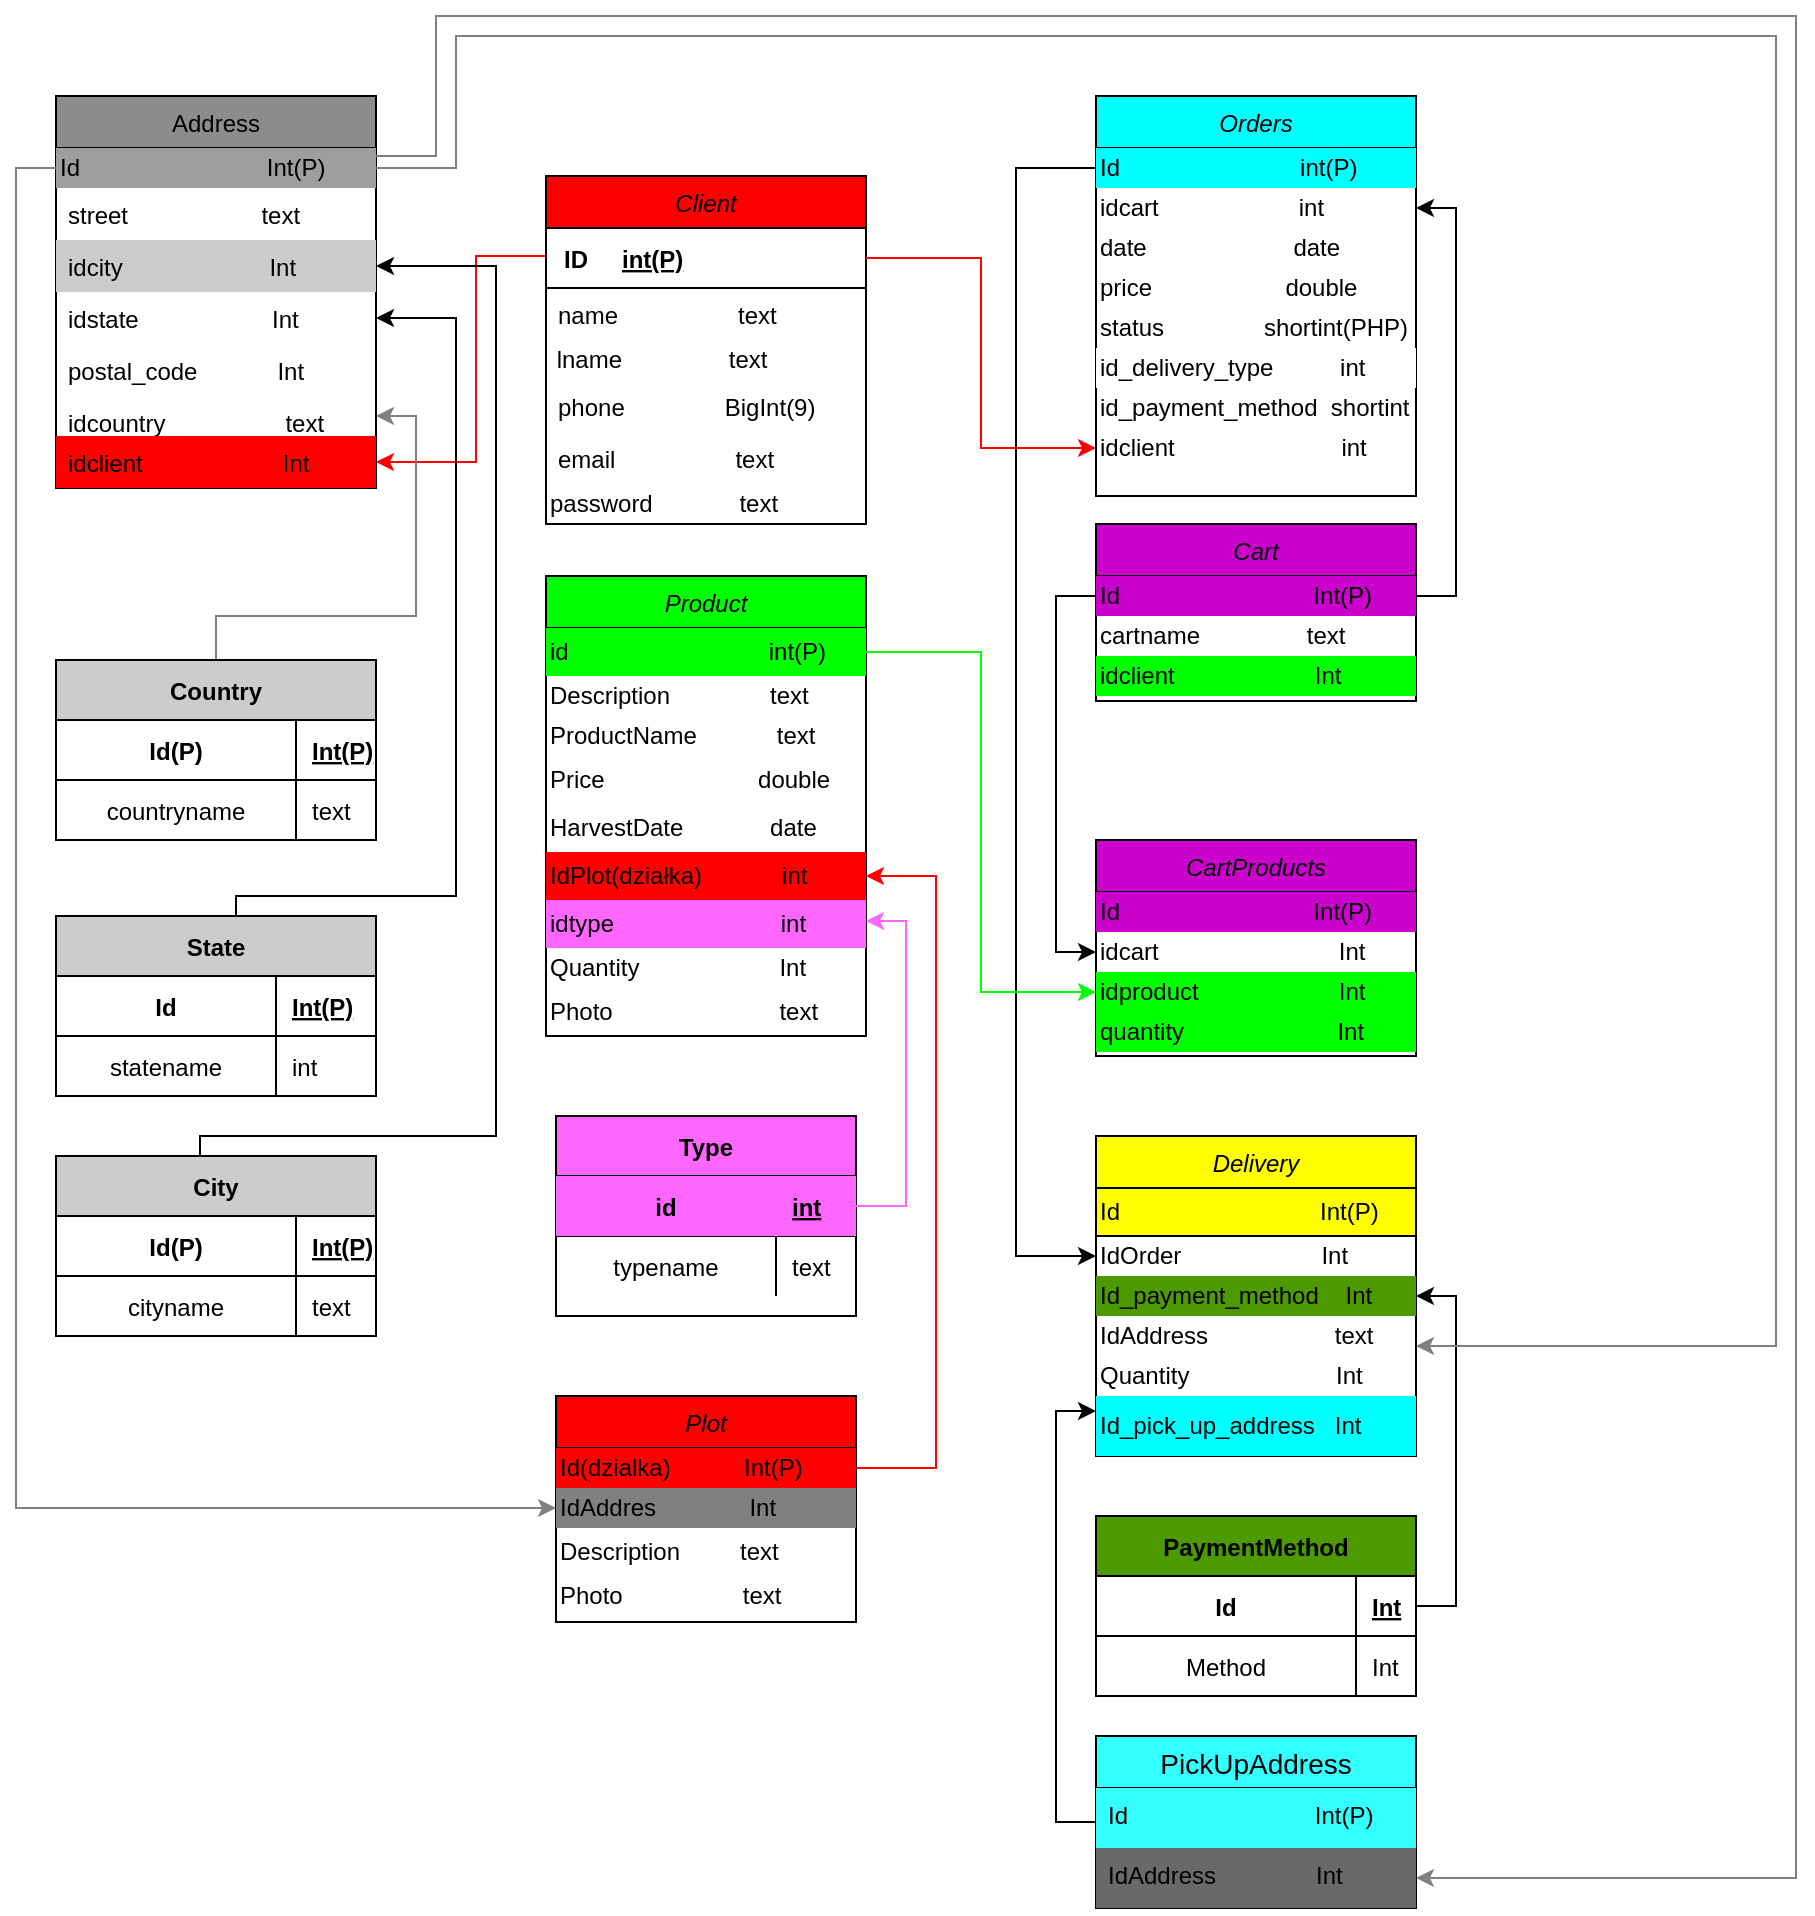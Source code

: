 <mxfile version="13.10.1" type="github">
  <diagram id="R2lEEEUBdFMjLlhIrx00" name="Page-1">
    <mxGraphModel dx="695" dy="-513" grid="1" gridSize="10" guides="1" tooltips="1" connect="1" arrows="1" fold="1" page="1" pageScale="1" pageWidth="850" pageHeight="1100" math="0" shadow="0" extFonts="Permanent Marker^https://fonts.googleapis.com/css?family=Permanent+Marker">
      <root>
        <mxCell id="0" />
        <mxCell id="1" parent="0" />
        <mxCell id="I1Ia4qXN9JXuArRHxtSp-47" style="edgeStyle=orthogonalEdgeStyle;rounded=0;orthogonalLoop=1;jettySize=auto;html=1;strokeColor=#FF0000;" parent="1" source="I1Ia4qXN9JXuArRHxtSp-1" target="I1Ia4qXN9JXuArRHxtSp-23" edge="1">
          <mxGeometry relative="1" as="geometry">
            <Array as="points">
              <mxPoint x="1080" y="1270" />
              <mxPoint x="1080" y="1373" />
            </Array>
          </mxGeometry>
        </mxCell>
        <mxCell id="I1Ia4qXN9JXuArRHxtSp-1" value="Client" style="swimlane;fontStyle=2;align=center;verticalAlign=top;childLayout=stackLayout;horizontal=1;startSize=26;horizontalStack=0;resizeParent=1;resizeLast=0;collapsible=1;marginBottom=0;rounded=0;shadow=0;strokeWidth=1;fillColor=#FF0000;" parent="1" vertex="1">
          <mxGeometry x="1115" y="1230" width="160" height="174" as="geometry">
            <mxRectangle x="230" y="140" width="160" height="26" as="alternateBounds" />
          </mxGeometry>
        </mxCell>
        <mxCell id="I1Ia4qXN9JXuArRHxtSp-2" value="" style="shape=table;startSize=0;container=1;collapsible=1;childLayout=tableLayout;fixedRows=1;rowLines=0;fontStyle=0;align=center;resizeLast=1;strokeColor=none;fillColor=none;" parent="I1Ia4qXN9JXuArRHxtSp-1" vertex="1">
          <mxGeometry y="26" width="160" height="30" as="geometry" />
        </mxCell>
        <mxCell id="I1Ia4qXN9JXuArRHxtSp-3" value="" style="shape=partialRectangle;collapsible=0;dropTarget=0;pointerEvents=0;fillColor=none;top=0;left=0;bottom=1;right=0;points=[[0,0.5],[1,0.5]];portConstraint=eastwest;" parent="I1Ia4qXN9JXuArRHxtSp-2" vertex="1">
          <mxGeometry width="160" height="30" as="geometry" />
        </mxCell>
        <mxCell id="I1Ia4qXN9JXuArRHxtSp-4" value="ID" style="shape=partialRectangle;connectable=0;fillColor=none;top=0;left=0;bottom=0;right=0;fontStyle=1;overflow=hidden;" parent="I1Ia4qXN9JXuArRHxtSp-3" vertex="1">
          <mxGeometry width="30" height="30" as="geometry" />
        </mxCell>
        <mxCell id="I1Ia4qXN9JXuArRHxtSp-5" value="int(P)" style="shape=partialRectangle;connectable=0;fillColor=none;top=0;left=0;bottom=0;right=0;align=left;spacingLeft=6;fontStyle=5;overflow=hidden;" parent="I1Ia4qXN9JXuArRHxtSp-3" vertex="1">
          <mxGeometry x="30" width="130" height="30" as="geometry" />
        </mxCell>
        <mxCell id="I1Ia4qXN9JXuArRHxtSp-6" value="name                  text" style="text;align=left;verticalAlign=top;spacingLeft=4;spacingRight=4;overflow=hidden;rotatable=0;points=[[0,0.5],[1,0.5]];portConstraint=eastwest;" parent="I1Ia4qXN9JXuArRHxtSp-1" vertex="1">
          <mxGeometry y="56" width="160" height="26" as="geometry" />
        </mxCell>
        <mxCell id="I1Ia4qXN9JXuArRHxtSp-7" value="&amp;nbsp;lname&amp;nbsp; &amp;nbsp; &amp;nbsp; &amp;nbsp; &amp;nbsp; &amp;nbsp; &amp;nbsp; &amp;nbsp; text" style="text;html=1;strokeColor=none;fillColor=none;align=left;verticalAlign=middle;whiteSpace=wrap;rounded=0;" parent="I1Ia4qXN9JXuArRHxtSp-1" vertex="1">
          <mxGeometry y="82" width="160" height="20" as="geometry" />
        </mxCell>
        <mxCell id="I1Ia4qXN9JXuArRHxtSp-8" value="phone               BigInt(9)" style="text;align=left;verticalAlign=top;spacingLeft=4;spacingRight=4;overflow=hidden;rotatable=0;points=[[0,0.5],[1,0.5]];portConstraint=eastwest;rounded=0;shadow=0;html=0;" parent="I1Ia4qXN9JXuArRHxtSp-1" vertex="1">
          <mxGeometry y="102" width="160" height="26" as="geometry" />
        </mxCell>
        <mxCell id="I1Ia4qXN9JXuArRHxtSp-9" value="email                  text" style="text;align=left;verticalAlign=top;spacingLeft=4;spacingRight=4;overflow=hidden;rotatable=0;points=[[0,0.5],[1,0.5]];portConstraint=eastwest;rounded=0;shadow=0;html=0;" parent="I1Ia4qXN9JXuArRHxtSp-1" vertex="1">
          <mxGeometry y="128" width="160" height="26" as="geometry" />
        </mxCell>
        <mxCell id="I1Ia4qXN9JXuArRHxtSp-13" value="password&amp;nbsp; &amp;nbsp; &amp;nbsp; &amp;nbsp; &amp;nbsp; &amp;nbsp; &amp;nbsp;text&amp;nbsp;&amp;nbsp;" style="text;html=1;strokeColor=none;fillColor=none;align=left;verticalAlign=middle;whiteSpace=wrap;rounded=0;" parent="I1Ia4qXN9JXuArRHxtSp-1" vertex="1">
          <mxGeometry y="154" width="160" height="20" as="geometry" />
        </mxCell>
        <mxCell id="I1Ia4qXN9JXuArRHxtSp-15" value="Address" style="swimlane;fontStyle=0;align=center;verticalAlign=top;childLayout=stackLayout;horizontal=1;startSize=26;horizontalStack=0;resizeParent=1;resizeLast=0;collapsible=1;marginBottom=0;rounded=0;shadow=0;strokeWidth=1;fillColor=#8C8C8C;" parent="1" vertex="1">
          <mxGeometry x="870" y="1190" width="160" height="196" as="geometry">
            <mxRectangle x="550" y="140" width="160" height="26" as="alternateBounds" />
          </mxGeometry>
        </mxCell>
        <mxCell id="I1Ia4qXN9JXuArRHxtSp-16" value="Id&amp;nbsp; &amp;nbsp; &amp;nbsp; &amp;nbsp; &amp;nbsp; &amp;nbsp; &amp;nbsp; &amp;nbsp; &amp;nbsp; &amp;nbsp; &amp;nbsp; &amp;nbsp; &amp;nbsp; &amp;nbsp; Int(P)" style="text;html=1;strokeColor=none;fillColor=#9E9E9E;align=left;verticalAlign=middle;whiteSpace=wrap;rounded=0;" parent="I1Ia4qXN9JXuArRHxtSp-15" vertex="1">
          <mxGeometry y="26" width="160" height="20" as="geometry" />
        </mxCell>
        <mxCell id="I1Ia4qXN9JXuArRHxtSp-17" value="street                    text" style="text;align=left;verticalAlign=top;spacingLeft=4;spacingRight=4;overflow=hidden;rotatable=0;points=[[0,0.5],[1,0.5]];portConstraint=eastwest;" parent="I1Ia4qXN9JXuArRHxtSp-15" vertex="1">
          <mxGeometry y="46" width="160" height="26" as="geometry" />
        </mxCell>
        <mxCell id="I1Ia4qXN9JXuArRHxtSp-18" value="idcity                      Int" style="text;align=left;verticalAlign=top;spacingLeft=4;spacingRight=4;overflow=hidden;rotatable=0;points=[[0,0.5],[1,0.5]];portConstraint=eastwest;rounded=0;shadow=0;html=0;fillColor=#CCCCCC;" parent="I1Ia4qXN9JXuArRHxtSp-15" vertex="1">
          <mxGeometry y="72" width="160" height="26" as="geometry" />
        </mxCell>
        <mxCell id="I1Ia4qXN9JXuArRHxtSp-19" value="idstate                    Int" style="text;align=left;verticalAlign=top;spacingLeft=4;spacingRight=4;overflow=hidden;rotatable=0;points=[[0,0.5],[1,0.5]];portConstraint=eastwest;rounded=0;shadow=0;html=0;" parent="I1Ia4qXN9JXuArRHxtSp-15" vertex="1">
          <mxGeometry y="98" width="160" height="26" as="geometry" />
        </mxCell>
        <mxCell id="I1Ia4qXN9JXuArRHxtSp-20" value="postal_code            Int" style="text;align=left;verticalAlign=top;spacingLeft=4;spacingRight=4;overflow=hidden;rotatable=0;points=[[0,0.5],[1,0.5]];portConstraint=eastwest;rounded=0;shadow=0;html=0;" parent="I1Ia4qXN9JXuArRHxtSp-15" vertex="1">
          <mxGeometry y="124" width="160" height="26" as="geometry" />
        </mxCell>
        <mxCell id="I1Ia4qXN9JXuArRHxtSp-21" value="idcountry                  text" style="text;align=left;verticalAlign=top;spacingLeft=4;spacingRight=4;overflow=hidden;rotatable=0;points=[[0,0.5],[1,0.5]];portConstraint=eastwest;rounded=0;shadow=0;html=0;" parent="I1Ia4qXN9JXuArRHxtSp-15" vertex="1">
          <mxGeometry y="150" width="160" height="20" as="geometry" />
        </mxCell>
        <mxCell id="I1Ia4qXN9JXuArRHxtSp-23" value="idclient                     Int" style="text;align=left;verticalAlign=top;spacingLeft=4;spacingRight=4;overflow=hidden;rotatable=0;points=[[0,0.5],[1,0.5]];portConstraint=eastwest;rounded=0;shadow=0;html=0;fillColor=#FF0000;" parent="I1Ia4qXN9JXuArRHxtSp-15" vertex="1">
          <mxGeometry y="170" width="160" height="26" as="geometry" />
        </mxCell>
        <mxCell id="I1Ia4qXN9JXuArRHxtSp-42" style="edgeStyle=orthogonalEdgeStyle;rounded=0;orthogonalLoop=1;jettySize=auto;html=1;entryX=1;entryY=0.5;entryDx=0;entryDy=0;exitX=0.45;exitY=0;exitDx=0;exitDy=0;exitPerimeter=0;" parent="1" source="I1Ia4qXN9JXuArRHxtSp-28" target="I1Ia4qXN9JXuArRHxtSp-18" edge="1">
          <mxGeometry relative="1" as="geometry">
            <mxPoint x="1060" y="1270" as="targetPoint" />
            <mxPoint x="970" y="1580" as="sourcePoint" />
            <Array as="points">
              <mxPoint x="942" y="1710" />
              <mxPoint x="1090" y="1710" />
              <mxPoint x="1090" y="1275" />
            </Array>
          </mxGeometry>
        </mxCell>
        <mxCell id="I1Ia4qXN9JXuArRHxtSp-28" value="City" style="shape=table;startSize=30;container=1;collapsible=1;childLayout=tableLayout;fixedRows=1;rowLines=0;fontStyle=1;align=center;resizeLast=1;fillColor=#CCCCCC;" parent="1" vertex="1">
          <mxGeometry x="870" y="1720" width="160" height="90" as="geometry" />
        </mxCell>
        <mxCell id="I1Ia4qXN9JXuArRHxtSp-29" value="" style="shape=partialRectangle;collapsible=0;dropTarget=0;pointerEvents=0;fillColor=none;top=0;left=0;bottom=1;right=0;points=[[0,0.5],[1,0.5]];portConstraint=eastwest;" parent="I1Ia4qXN9JXuArRHxtSp-28" vertex="1">
          <mxGeometry y="30" width="160" height="30" as="geometry" />
        </mxCell>
        <mxCell id="I1Ia4qXN9JXuArRHxtSp-30" value="Id(P)" style="shape=partialRectangle;connectable=0;fillColor=none;top=0;left=0;bottom=0;right=0;fontStyle=1;overflow=hidden;" parent="I1Ia4qXN9JXuArRHxtSp-29" vertex="1">
          <mxGeometry width="120" height="30" as="geometry" />
        </mxCell>
        <mxCell id="I1Ia4qXN9JXuArRHxtSp-31" value="Int(P)" style="shape=partialRectangle;connectable=0;fillColor=none;top=0;left=0;bottom=0;right=0;align=left;spacingLeft=6;fontStyle=5;overflow=hidden;" parent="I1Ia4qXN9JXuArRHxtSp-29" vertex="1">
          <mxGeometry x="120" width="40" height="30" as="geometry" />
        </mxCell>
        <mxCell id="I1Ia4qXN9JXuArRHxtSp-32" value="" style="shape=partialRectangle;collapsible=0;dropTarget=0;pointerEvents=0;fillColor=none;top=0;left=0;bottom=0;right=0;points=[[0,0.5],[1,0.5]];portConstraint=eastwest;" parent="I1Ia4qXN9JXuArRHxtSp-28" vertex="1">
          <mxGeometry y="60" width="160" height="30" as="geometry" />
        </mxCell>
        <mxCell id="I1Ia4qXN9JXuArRHxtSp-33" value="cityname" style="shape=partialRectangle;connectable=0;fillColor=none;top=0;left=0;bottom=0;right=0;editable=1;overflow=hidden;" parent="I1Ia4qXN9JXuArRHxtSp-32" vertex="1">
          <mxGeometry width="120" height="30" as="geometry" />
        </mxCell>
        <mxCell id="I1Ia4qXN9JXuArRHxtSp-34" value="text" style="shape=partialRectangle;connectable=0;fillColor=none;top=0;left=0;bottom=0;right=0;align=left;spacingLeft=6;overflow=hidden;" parent="I1Ia4qXN9JXuArRHxtSp-32" vertex="1">
          <mxGeometry x="120" width="40" height="30" as="geometry" />
        </mxCell>
        <mxCell id="I1Ia4qXN9JXuArRHxtSp-44" style="edgeStyle=orthogonalEdgeStyle;rounded=0;orthogonalLoop=1;jettySize=auto;html=1;entryX=1;entryY=0.5;entryDx=0;entryDy=0;" parent="1" source="I1Ia4qXN9JXuArRHxtSp-35" target="I1Ia4qXN9JXuArRHxtSp-19" edge="1">
          <mxGeometry relative="1" as="geometry">
            <mxPoint x="1050" y="1320" as="targetPoint" />
            <Array as="points">
              <mxPoint x="960" y="1590" />
              <mxPoint x="1070" y="1590" />
              <mxPoint x="1070" y="1301" />
            </Array>
          </mxGeometry>
        </mxCell>
        <mxCell id="I1Ia4qXN9JXuArRHxtSp-35" value="State" style="shape=table;startSize=30;container=1;collapsible=1;childLayout=tableLayout;fixedRows=1;rowLines=0;fontStyle=1;align=center;resizeLast=1;fillColor=#CCCCCC;" parent="1" vertex="1">
          <mxGeometry x="870" y="1600" width="160" height="90" as="geometry" />
        </mxCell>
        <mxCell id="I1Ia4qXN9JXuArRHxtSp-36" value="" style="shape=partialRectangle;collapsible=0;dropTarget=0;pointerEvents=0;fillColor=none;top=0;left=0;bottom=1;right=0;points=[[0,0.5],[1,0.5]];portConstraint=eastwest;" parent="I1Ia4qXN9JXuArRHxtSp-35" vertex="1">
          <mxGeometry y="30" width="160" height="30" as="geometry" />
        </mxCell>
        <mxCell id="I1Ia4qXN9JXuArRHxtSp-37" value="Id" style="shape=partialRectangle;connectable=0;fillColor=none;top=0;left=0;bottom=0;right=0;fontStyle=1;overflow=hidden;" parent="I1Ia4qXN9JXuArRHxtSp-36" vertex="1">
          <mxGeometry width="110" height="30" as="geometry" />
        </mxCell>
        <mxCell id="I1Ia4qXN9JXuArRHxtSp-38" value="Int(P)" style="shape=partialRectangle;connectable=0;fillColor=none;top=0;left=0;bottom=0;right=0;align=left;spacingLeft=6;fontStyle=5;overflow=hidden;" parent="I1Ia4qXN9JXuArRHxtSp-36" vertex="1">
          <mxGeometry x="110" width="50" height="30" as="geometry" />
        </mxCell>
        <mxCell id="I1Ia4qXN9JXuArRHxtSp-39" value="" style="shape=partialRectangle;collapsible=0;dropTarget=0;pointerEvents=0;fillColor=none;top=0;left=0;bottom=0;right=0;points=[[0,0.5],[1,0.5]];portConstraint=eastwest;" parent="I1Ia4qXN9JXuArRHxtSp-35" vertex="1">
          <mxGeometry y="60" width="160" height="30" as="geometry" />
        </mxCell>
        <mxCell id="I1Ia4qXN9JXuArRHxtSp-40" value="statename" style="shape=partialRectangle;connectable=0;fillColor=none;top=0;left=0;bottom=0;right=0;editable=1;overflow=hidden;" parent="I1Ia4qXN9JXuArRHxtSp-39" vertex="1">
          <mxGeometry width="110" height="30" as="geometry" />
        </mxCell>
        <mxCell id="I1Ia4qXN9JXuArRHxtSp-41" value="int" style="shape=partialRectangle;connectable=0;fillColor=none;top=0;left=0;bottom=0;right=0;align=left;spacingLeft=6;overflow=hidden;" parent="I1Ia4qXN9JXuArRHxtSp-39" vertex="1">
          <mxGeometry x="110" width="50" height="30" as="geometry" />
        </mxCell>
        <mxCell id="I1Ia4qXN9JXuArRHxtSp-78" style="edgeStyle=orthogonalEdgeStyle;rounded=0;orthogonalLoop=1;jettySize=auto;html=1;entryX=1;entryY=0.5;entryDx=0;entryDy=0;" parent="1" source="I1Ia4qXN9JXuArRHxtSp-48" target="I1Ia4qXN9JXuArRHxtSp-55" edge="1">
          <mxGeometry relative="1" as="geometry">
            <Array as="points">
              <mxPoint x="1570" y="1440" />
              <mxPoint x="1570" y="1246" />
            </Array>
          </mxGeometry>
        </mxCell>
        <mxCell id="I1Ia4qXN9JXuArRHxtSp-79" style="edgeStyle=orthogonalEdgeStyle;rounded=0;orthogonalLoop=1;jettySize=auto;html=1;entryX=0;entryY=0.5;entryDx=0;entryDy=0;" parent="1" source="I1Ia4qXN9JXuArRHxtSp-48" target="I1Ia4qXN9JXuArRHxtSp-72" edge="1">
          <mxGeometry relative="1" as="geometry">
            <Array as="points">
              <mxPoint x="1370" y="1440" />
              <mxPoint x="1370" y="1618" />
            </Array>
          </mxGeometry>
        </mxCell>
        <mxCell id="I1Ia4qXN9JXuArRHxtSp-48" value="Cart" style="swimlane;fontStyle=2;align=center;verticalAlign=top;childLayout=stackLayout;horizontal=1;startSize=26;horizontalStack=0;resizeParent=1;resizeLast=0;collapsible=1;marginBottom=0;rounded=0;shadow=0;strokeWidth=1;fillColor=#CC00CC;" parent="1" vertex="1">
          <mxGeometry x="1390" y="1404" width="160" height="88.5" as="geometry">
            <mxRectangle x="230" y="140" width="160" height="26" as="alternateBounds" />
          </mxGeometry>
        </mxCell>
        <mxCell id="I1Ia4qXN9JXuArRHxtSp-49" value="Id&amp;nbsp; &amp;nbsp; &amp;nbsp; &amp;nbsp; &amp;nbsp; &amp;nbsp; &amp;nbsp; &amp;nbsp; &amp;nbsp; &amp;nbsp; &amp;nbsp; &amp;nbsp; &amp;nbsp; &amp;nbsp; &amp;nbsp;Int(P)" style="text;html=1;strokeColor=none;fillColor=#CC00CC;align=left;verticalAlign=middle;whiteSpace=wrap;rounded=0;shadow=0;" parent="I1Ia4qXN9JXuArRHxtSp-48" vertex="1">
          <mxGeometry y="26" width="160" height="20" as="geometry" />
        </mxCell>
        <mxCell id="I1Ia4qXN9JXuArRHxtSp-50" value="cartname&amp;nbsp; &amp;nbsp; &amp;nbsp; &amp;nbsp; &amp;nbsp; &amp;nbsp; &amp;nbsp; &amp;nbsp; text" style="text;html=1;strokeColor=none;fillColor=none;align=left;verticalAlign=middle;whiteSpace=wrap;rounded=0;shadow=0;" parent="I1Ia4qXN9JXuArRHxtSp-48" vertex="1">
          <mxGeometry y="46" width="160" height="20" as="geometry" />
        </mxCell>
        <mxCell id="I1Ia4qXN9JXuArRHxtSp-51" value="idclient&amp;nbsp; &amp;nbsp; &amp;nbsp; &amp;nbsp; &amp;nbsp; &amp;nbsp; &amp;nbsp; &amp;nbsp; &amp;nbsp; &amp;nbsp; &amp;nbsp;Int" style="text;html=1;strokeColor=none;fillColor=#00FF00;align=left;verticalAlign=middle;whiteSpace=wrap;rounded=0;shadow=0;" parent="I1Ia4qXN9JXuArRHxtSp-48" vertex="1">
          <mxGeometry y="66" width="160" height="20" as="geometry" />
        </mxCell>
        <mxCell id="I1Ia4qXN9JXuArRHxtSp-53" value="Orders" style="swimlane;fontStyle=2;align=center;verticalAlign=top;childLayout=stackLayout;horizontal=1;startSize=26;horizontalStack=0;resizeParent=1;resizeLast=0;collapsible=1;marginBottom=0;rounded=0;shadow=0;strokeWidth=1;fillColor=#00FFFF;" parent="1" vertex="1">
          <mxGeometry x="1390" y="1190" width="160" height="200" as="geometry">
            <mxRectangle x="230" y="140" width="160" height="26" as="alternateBounds" />
          </mxGeometry>
        </mxCell>
        <mxCell id="I1Ia4qXN9JXuArRHxtSp-54" value="Id&amp;nbsp; &amp;nbsp; &amp;nbsp; &amp;nbsp; &amp;nbsp; &amp;nbsp; &amp;nbsp; &amp;nbsp; &amp;nbsp; &amp;nbsp; &amp;nbsp; &amp;nbsp; &amp;nbsp; &amp;nbsp;int(P)" style="text;html=1;strokeColor=none;fillColor=#00FFFF;align=left;verticalAlign=middle;whiteSpace=wrap;rounded=0;shadow=0;" parent="I1Ia4qXN9JXuArRHxtSp-53" vertex="1">
          <mxGeometry y="26" width="160" height="20" as="geometry" />
        </mxCell>
        <mxCell id="I1Ia4qXN9JXuArRHxtSp-55" value="idcart&amp;nbsp; &amp;nbsp; &amp;nbsp; &amp;nbsp; &amp;nbsp; &amp;nbsp; &amp;nbsp; &amp;nbsp; &amp;nbsp; &amp;nbsp; &amp;nbsp;int" style="text;html=1;strokeColor=none;fillColor=none;align=left;verticalAlign=middle;whiteSpace=wrap;rounded=0;shadow=0;" parent="I1Ia4qXN9JXuArRHxtSp-53" vertex="1">
          <mxGeometry y="46" width="160" height="20" as="geometry" />
        </mxCell>
        <mxCell id="I1Ia4qXN9JXuArRHxtSp-56" value="date&amp;nbsp; &amp;nbsp; &amp;nbsp; &amp;nbsp; &amp;nbsp; &amp;nbsp; &amp;nbsp; &amp;nbsp; &amp;nbsp; &amp;nbsp; &amp;nbsp; date" style="text;html=1;strokeColor=none;fillColor=none;align=left;verticalAlign=middle;whiteSpace=wrap;rounded=0;shadow=0;" parent="I1Ia4qXN9JXuArRHxtSp-53" vertex="1">
          <mxGeometry y="66" width="160" height="20" as="geometry" />
        </mxCell>
        <mxCell id="I1Ia4qXN9JXuArRHxtSp-57" value="price&amp;nbsp; &amp;nbsp; &amp;nbsp; &amp;nbsp; &amp;nbsp; &amp;nbsp; &amp;nbsp; &amp;nbsp; &amp;nbsp; &amp;nbsp; double" style="text;html=1;strokeColor=none;fillColor=none;align=left;verticalAlign=middle;whiteSpace=wrap;rounded=0;shadow=0;" parent="I1Ia4qXN9JXuArRHxtSp-53" vertex="1">
          <mxGeometry y="86" width="160" height="20" as="geometry" />
        </mxCell>
        <mxCell id="I1Ia4qXN9JXuArRHxtSp-58" value="status&amp;nbsp; &amp;nbsp; &amp;nbsp; &amp;nbsp; &amp;nbsp; &amp;nbsp; &amp;nbsp; &amp;nbsp;shortint(PHP)" style="text;html=1;strokeColor=none;fillColor=none;align=left;verticalAlign=middle;whiteSpace=wrap;rounded=0;shadow=0;" parent="I1Ia4qXN9JXuArRHxtSp-53" vertex="1">
          <mxGeometry y="106" width="160" height="20" as="geometry" />
        </mxCell>
        <mxCell id="I1Ia4qXN9JXuArRHxtSp-59" value="id_delivery_type&amp;nbsp; &amp;nbsp; &amp;nbsp; &amp;nbsp; &amp;nbsp; int&amp;nbsp; &amp;nbsp;&amp;nbsp;" style="text;html=1;strokeColor=none;fillColor=#FFFFFF;align=left;verticalAlign=middle;whiteSpace=wrap;rounded=0;shadow=0;" parent="I1Ia4qXN9JXuArRHxtSp-53" vertex="1">
          <mxGeometry y="126" width="160" height="20" as="geometry" />
        </mxCell>
        <mxCell id="I1Ia4qXN9JXuArRHxtSp-60" value="id_payment_method&amp;nbsp; shortint" style="text;html=1;strokeColor=none;fillColor=none;align=left;verticalAlign=middle;whiteSpace=wrap;rounded=0;shadow=0;" parent="I1Ia4qXN9JXuArRHxtSp-53" vertex="1">
          <mxGeometry y="146" width="160" height="20" as="geometry" />
        </mxCell>
        <mxCell id="I1Ia4qXN9JXuArRHxtSp-104" value="idclient&amp;nbsp; &amp;nbsp; &amp;nbsp; &amp;nbsp; &amp;nbsp; &amp;nbsp; &amp;nbsp; &amp;nbsp; &amp;nbsp; &amp;nbsp; &amp;nbsp; &amp;nbsp; &amp;nbsp;int" style="text;html=1;strokeColor=none;fillColor=none;align=left;verticalAlign=middle;whiteSpace=wrap;rounded=0;shadow=0;" parent="I1Ia4qXN9JXuArRHxtSp-53" vertex="1">
          <mxGeometry y="166" width="160" height="20" as="geometry" />
        </mxCell>
        <mxCell id="I1Ia4qXN9JXuArRHxtSp-70" value="CartProducts" style="swimlane;fontStyle=2;align=center;verticalAlign=top;childLayout=stackLayout;horizontal=1;startSize=26;horizontalStack=0;resizeParent=1;resizeLast=0;collapsible=1;marginBottom=0;rounded=0;shadow=0;strokeWidth=1;fillColor=#CC00CC;" parent="1" vertex="1">
          <mxGeometry x="1390" y="1562" width="160" height="108" as="geometry">
            <mxRectangle x="230" y="140" width="160" height="26" as="alternateBounds" />
          </mxGeometry>
        </mxCell>
        <mxCell id="I1Ia4qXN9JXuArRHxtSp-71" value="Id&amp;nbsp; &amp;nbsp; &amp;nbsp; &amp;nbsp; &amp;nbsp; &amp;nbsp; &amp;nbsp; &amp;nbsp; &amp;nbsp; &amp;nbsp; &amp;nbsp; &amp;nbsp; &amp;nbsp; &amp;nbsp; &amp;nbsp;Int(P)" style="text;html=1;strokeColor=none;fillColor=#CC00CC;align=left;verticalAlign=middle;whiteSpace=wrap;rounded=0;shadow=0;" parent="I1Ia4qXN9JXuArRHxtSp-70" vertex="1">
          <mxGeometry y="26" width="160" height="20" as="geometry" />
        </mxCell>
        <mxCell id="I1Ia4qXN9JXuArRHxtSp-72" value="idcart&amp;nbsp; &amp;nbsp; &amp;nbsp; &amp;nbsp; &amp;nbsp; &amp;nbsp; &amp;nbsp; &amp;nbsp; &amp;nbsp; &amp;nbsp; &amp;nbsp; &amp;nbsp; &amp;nbsp; &amp;nbsp;Int" style="text;html=1;strokeColor=none;fillColor=none;align=left;verticalAlign=middle;whiteSpace=wrap;rounded=0;shadow=0;" parent="I1Ia4qXN9JXuArRHxtSp-70" vertex="1">
          <mxGeometry y="46" width="160" height="20" as="geometry" />
        </mxCell>
        <mxCell id="I1Ia4qXN9JXuArRHxtSp-73" value="idproduct&amp;nbsp; &amp;nbsp; &amp;nbsp; &amp;nbsp; &amp;nbsp; &amp;nbsp; &amp;nbsp; &amp;nbsp; &amp;nbsp; &amp;nbsp; &amp;nbsp;Int" style="text;html=1;strokeColor=none;fillColor=#00FF00;align=left;verticalAlign=middle;whiteSpace=wrap;rounded=0;shadow=0;" parent="I1Ia4qXN9JXuArRHxtSp-70" vertex="1">
          <mxGeometry y="66" width="160" height="20" as="geometry" />
        </mxCell>
        <mxCell id="I1Ia4qXN9JXuArRHxtSp-76" value="quantity&amp;nbsp; &amp;nbsp; &amp;nbsp; &amp;nbsp; &amp;nbsp; &amp;nbsp; &amp;nbsp; &amp;nbsp; &amp;nbsp; &amp;nbsp; &amp;nbsp; &amp;nbsp;Int" style="text;html=1;strokeColor=none;fillColor=#00FF00;align=left;verticalAlign=middle;whiteSpace=wrap;rounded=0;shadow=0;" parent="I1Ia4qXN9JXuArRHxtSp-70" vertex="1">
          <mxGeometry y="86" width="160" height="20" as="geometry" />
        </mxCell>
        <mxCell id="I1Ia4qXN9JXuArRHxtSp-80" value="Delivery" style="swimlane;fontStyle=2;align=center;verticalAlign=top;childLayout=stackLayout;horizontal=1;startSize=26;horizontalStack=0;resizeParent=1;resizeLast=0;collapsible=1;marginBottom=0;rounded=0;shadow=0;strokeWidth=1;fillColor=#FFFF00;" parent="1" vertex="1">
          <mxGeometry x="1390" y="1710" width="160" height="160" as="geometry">
            <mxRectangle x="230" y="140" width="160" height="26" as="alternateBounds" />
          </mxGeometry>
        </mxCell>
        <mxCell id="I1Ia4qXN9JXuArRHxtSp-81" value="Id&amp;nbsp; &amp;nbsp; &amp;nbsp; &amp;nbsp; &amp;nbsp; &amp;nbsp; &amp;nbsp; &amp;nbsp; &amp;nbsp; &amp;nbsp; &amp;nbsp; &amp;nbsp; &amp;nbsp; &amp;nbsp; &amp;nbsp; Int(P)" style="rounded=0;whiteSpace=wrap;html=1;align=left;fillColor=#FFFF00;" parent="I1Ia4qXN9JXuArRHxtSp-80" vertex="1">
          <mxGeometry y="26" width="160" height="24" as="geometry" />
        </mxCell>
        <mxCell id="I1Ia4qXN9JXuArRHxtSp-82" value="IdOrder&amp;nbsp; &amp;nbsp; &amp;nbsp; &amp;nbsp; &amp;nbsp; &amp;nbsp; &amp;nbsp; &amp;nbsp; &amp;nbsp; &amp;nbsp; &amp;nbsp;Int" style="text;html=1;strokeColor=none;fillColor=none;align=left;verticalAlign=middle;whiteSpace=wrap;rounded=0;shadow=0;" parent="I1Ia4qXN9JXuArRHxtSp-80" vertex="1">
          <mxGeometry y="50" width="160" height="20" as="geometry" />
        </mxCell>
        <mxCell id="I1Ia4qXN9JXuArRHxtSp-83" value="Id_payment_method&amp;nbsp; &amp;nbsp; Int&amp;nbsp; &amp;nbsp;" style="text;html=1;strokeColor=none;fillColor=#4D9900;align=left;verticalAlign=middle;whiteSpace=wrap;rounded=0;shadow=0;" parent="I1Ia4qXN9JXuArRHxtSp-80" vertex="1">
          <mxGeometry y="70" width="160" height="20" as="geometry" />
        </mxCell>
        <mxCell id="I1Ia4qXN9JXuArRHxtSp-84" value="IdAddress&amp;nbsp; &amp;nbsp; &amp;nbsp; &amp;nbsp; &amp;nbsp; &amp;nbsp; &amp;nbsp; &amp;nbsp; &amp;nbsp; &amp;nbsp;text&amp;nbsp; &amp;nbsp; &amp;nbsp;&amp;nbsp;" style="text;html=1;strokeColor=none;fillColor=none;align=left;verticalAlign=middle;whiteSpace=wrap;rounded=0;shadow=0;" parent="I1Ia4qXN9JXuArRHxtSp-80" vertex="1">
          <mxGeometry y="90" width="160" height="20" as="geometry" />
        </mxCell>
        <mxCell id="I1Ia4qXN9JXuArRHxtSp-85" value="Quantity&amp;nbsp; &amp;nbsp; &amp;nbsp; &amp;nbsp; &amp;nbsp; &amp;nbsp; &amp;nbsp; &amp;nbsp; &amp;nbsp; &amp;nbsp; &amp;nbsp; Int" style="text;html=1;strokeColor=none;fillColor=none;align=left;verticalAlign=middle;whiteSpace=wrap;rounded=0;shadow=0;" parent="I1Ia4qXN9JXuArRHxtSp-80" vertex="1">
          <mxGeometry y="110" width="160" height="20" as="geometry" />
        </mxCell>
        <mxCell id="I1Ia4qXN9JXuArRHxtSp-86" value="Id_pick_up_address&amp;nbsp;&amp;nbsp; Int" style="text;html=1;strokeColor=none;fillColor=#00FFFF;align=left;verticalAlign=middle;whiteSpace=wrap;rounded=0;" parent="I1Ia4qXN9JXuArRHxtSp-80" vertex="1">
          <mxGeometry y="130" width="160" height="30" as="geometry" />
        </mxCell>
        <mxCell id="I1Ia4qXN9JXuArRHxtSp-87" value="PaymentMethod" style="shape=table;startSize=30;container=1;collapsible=1;childLayout=tableLayout;fixedRows=1;rowLines=0;fontStyle=1;align=center;resizeLast=1;fillColor=#4D9900;" parent="1" vertex="1">
          <mxGeometry x="1390" y="1900" width="160" height="90" as="geometry" />
        </mxCell>
        <mxCell id="I1Ia4qXN9JXuArRHxtSp-88" value="" style="shape=partialRectangle;collapsible=0;dropTarget=0;pointerEvents=0;fillColor=none;top=0;left=0;bottom=1;right=0;points=[[0,0.5],[1,0.5]];portConstraint=eastwest;" parent="I1Ia4qXN9JXuArRHxtSp-87" vertex="1">
          <mxGeometry y="30" width="160" height="30" as="geometry" />
        </mxCell>
        <mxCell id="I1Ia4qXN9JXuArRHxtSp-89" value="Id" style="shape=partialRectangle;connectable=0;fillColor=none;top=0;left=0;bottom=0;right=0;fontStyle=1;overflow=hidden;" parent="I1Ia4qXN9JXuArRHxtSp-88" vertex="1">
          <mxGeometry width="130" height="30" as="geometry" />
        </mxCell>
        <mxCell id="I1Ia4qXN9JXuArRHxtSp-90" value="Int" style="shape=partialRectangle;connectable=0;fillColor=none;top=0;left=0;bottom=0;right=0;align=left;spacingLeft=6;fontStyle=5;overflow=hidden;" parent="I1Ia4qXN9JXuArRHxtSp-88" vertex="1">
          <mxGeometry x="130" width="30" height="30" as="geometry" />
        </mxCell>
        <mxCell id="I1Ia4qXN9JXuArRHxtSp-91" value="" style="shape=partialRectangle;collapsible=0;dropTarget=0;pointerEvents=0;fillColor=none;top=0;left=0;bottom=0;right=0;points=[[0,0.5],[1,0.5]];portConstraint=eastwest;" parent="I1Ia4qXN9JXuArRHxtSp-87" vertex="1">
          <mxGeometry y="60" width="160" height="30" as="geometry" />
        </mxCell>
        <mxCell id="I1Ia4qXN9JXuArRHxtSp-92" value="Method" style="shape=partialRectangle;connectable=0;fillColor=none;top=0;left=0;bottom=0;right=0;editable=1;overflow=hidden;" parent="I1Ia4qXN9JXuArRHxtSp-91" vertex="1">
          <mxGeometry width="130" height="30" as="geometry" />
        </mxCell>
        <mxCell id="I1Ia4qXN9JXuArRHxtSp-93" value="Int" style="shape=partialRectangle;connectable=0;fillColor=none;top=0;left=0;bottom=0;right=0;align=left;spacingLeft=6;overflow=hidden;" parent="I1Ia4qXN9JXuArRHxtSp-91" vertex="1">
          <mxGeometry x="130" width="30" height="30" as="geometry" />
        </mxCell>
        <mxCell id="I1Ia4qXN9JXuArRHxtSp-95" style="edgeStyle=orthogonalEdgeStyle;rounded=0;orthogonalLoop=1;jettySize=auto;html=1;entryX=0;entryY=0.5;entryDx=0;entryDy=0;" parent="1" source="I1Ia4qXN9JXuArRHxtSp-54" target="I1Ia4qXN9JXuArRHxtSp-82" edge="1">
          <mxGeometry relative="1" as="geometry">
            <mxPoint x="1330" y="1790" as="targetPoint" />
            <Array as="points">
              <mxPoint x="1350" y="1226" />
              <mxPoint x="1350" y="1770" />
            </Array>
          </mxGeometry>
        </mxCell>
        <mxCell id="I1Ia4qXN9JXuArRHxtSp-96" style="edgeStyle=orthogonalEdgeStyle;rounded=0;orthogonalLoop=1;jettySize=auto;html=1;exitX=1;exitY=0.5;exitDx=0;exitDy=0;entryX=1;entryY=0.5;entryDx=0;entryDy=0;" parent="1" source="I1Ia4qXN9JXuArRHxtSp-88" target="I1Ia4qXN9JXuArRHxtSp-83" edge="1">
          <mxGeometry relative="1" as="geometry">
            <mxPoint x="1600" y="1780" as="targetPoint" />
          </mxGeometry>
        </mxCell>
        <mxCell id="I1Ia4qXN9JXuArRHxtSp-100" style="edgeStyle=orthogonalEdgeStyle;rounded=0;orthogonalLoop=1;jettySize=auto;html=1;entryX=0;entryY=0.25;entryDx=0;entryDy=0;" parent="1" source="I1Ia4qXN9JXuArRHxtSp-97" target="I1Ia4qXN9JXuArRHxtSp-86" edge="1">
          <mxGeometry relative="1" as="geometry">
            <Array as="points">
              <mxPoint x="1370" y="2053" />
              <mxPoint x="1370" y="1848" />
            </Array>
          </mxGeometry>
        </mxCell>
        <mxCell id="I1Ia4qXN9JXuArRHxtSp-97" value="PickUpAddress" style="swimlane;fontStyle=0;childLayout=stackLayout;horizontal=1;startSize=26;horizontalStack=0;resizeParent=1;resizeParentMax=0;resizeLast=0;collapsible=1;marginBottom=0;align=center;fontSize=14;fillColor=#33FFFF;" parent="1" vertex="1">
          <mxGeometry x="1390" y="2010" width="160" height="86" as="geometry" />
        </mxCell>
        <mxCell id="I1Ia4qXN9JXuArRHxtSp-98" value="Id                            Int(P)" style="text;strokeColor=none;fillColor=#33FFFF;spacingLeft=4;spacingRight=4;overflow=hidden;rotatable=0;points=[[0,0.5],[1,0.5]];portConstraint=eastwest;fontSize=12;" parent="I1Ia4qXN9JXuArRHxtSp-97" vertex="1">
          <mxGeometry y="26" width="160" height="30" as="geometry" />
        </mxCell>
        <mxCell id="I1Ia4qXN9JXuArRHxtSp-99" value="IdAddress               Int" style="text;strokeColor=none;fillColor=#696969;spacingLeft=4;spacingRight=4;overflow=hidden;rotatable=0;points=[[0,0.5],[1,0.5]];portConstraint=eastwest;fontSize=12;" parent="I1Ia4qXN9JXuArRHxtSp-97" vertex="1">
          <mxGeometry y="56" width="160" height="30" as="geometry" />
        </mxCell>
        <mxCell id="I1Ia4qXN9JXuArRHxtSp-102" style="edgeStyle=orthogonalEdgeStyle;rounded=0;orthogonalLoop=1;jettySize=auto;html=1;entryX=1;entryY=0.5;entryDx=0;entryDy=0;strokeColor=#808080;" parent="1" source="I1Ia4qXN9JXuArRHxtSp-16" target="I1Ia4qXN9JXuArRHxtSp-99" edge="1">
          <mxGeometry relative="1" as="geometry">
            <mxPoint x="1640" y="1880" as="targetPoint" />
            <Array as="points">
              <mxPoint x="1060" y="1220" />
              <mxPoint x="1060" y="1150" />
              <mxPoint x="1740" y="1150" />
              <mxPoint x="1740" y="2081" />
            </Array>
          </mxGeometry>
        </mxCell>
        <mxCell id="I1Ia4qXN9JXuArRHxtSp-103" style="edgeStyle=orthogonalEdgeStyle;rounded=0;orthogonalLoop=1;jettySize=auto;html=1;entryX=1;entryY=0.75;entryDx=0;entryDy=0;fillColor=#FFFF00;strokeColor=#808080;" parent="1" source="I1Ia4qXN9JXuArRHxtSp-16" target="I1Ia4qXN9JXuArRHxtSp-84" edge="1">
          <mxGeometry relative="1" as="geometry">
            <Array as="points">
              <mxPoint x="1070" y="1226" />
              <mxPoint x="1070" y="1160" />
              <mxPoint x="1730" y="1160" />
              <mxPoint x="1730" y="1815" />
            </Array>
          </mxGeometry>
        </mxCell>
        <mxCell id="I1Ia4qXN9JXuArRHxtSp-105" style="edgeStyle=orthogonalEdgeStyle;rounded=0;orthogonalLoop=1;jettySize=auto;html=1;entryX=0;entryY=0.5;entryDx=0;entryDy=0;strokeColor=#FF0000;fillColor=#FFFF00;" parent="1" source="I1Ia4qXN9JXuArRHxtSp-3" target="I1Ia4qXN9JXuArRHxtSp-104" edge="1">
          <mxGeometry relative="1" as="geometry" />
        </mxCell>
        <mxCell id="I1Ia4qXN9JXuArRHxtSp-106" value="Product" style="swimlane;fontStyle=2;align=center;verticalAlign=top;childLayout=stackLayout;horizontal=1;startSize=26;horizontalStack=0;resizeParent=1;resizeLast=0;collapsible=1;marginBottom=0;rounded=0;shadow=0;strokeWidth=1;fillColor=#00FF00;" parent="1" vertex="1">
          <mxGeometry x="1115" y="1430" width="160" height="230" as="geometry">
            <mxRectangle x="230" y="140" width="160" height="26" as="alternateBounds" />
          </mxGeometry>
        </mxCell>
        <mxCell id="I1Ia4qXN9JXuArRHxtSp-107" value="&lt;span&gt;id&amp;nbsp; &amp;nbsp; &amp;nbsp; &amp;nbsp; &amp;nbsp; &amp;nbsp; &amp;nbsp; &amp;nbsp; &amp;nbsp; &amp;nbsp; &amp;nbsp; &amp;nbsp; &amp;nbsp; &amp;nbsp; &amp;nbsp; int(P)&lt;/span&gt;" style="text;html=1;strokeColor=none;fillColor=#00FF00;align=left;verticalAlign=middle;whiteSpace=wrap;rounded=0;shadow=0;" parent="I1Ia4qXN9JXuArRHxtSp-106" vertex="1">
          <mxGeometry y="26" width="160" height="24" as="geometry" />
        </mxCell>
        <mxCell id="I1Ia4qXN9JXuArRHxtSp-108" value="&lt;span style=&quot;text-align: -webkit-center&quot;&gt;Description&amp;nbsp; &amp;nbsp; &amp;nbsp; &amp;nbsp; &amp;nbsp; &amp;nbsp; &amp;nbsp; &amp;nbsp;text&lt;/span&gt;" style="text;html=1;strokeColor=none;fillColor=none;align=left;verticalAlign=middle;whiteSpace=wrap;rounded=0;shadow=0;" parent="I1Ia4qXN9JXuArRHxtSp-106" vertex="1">
          <mxGeometry y="50" width="160" height="20" as="geometry" />
        </mxCell>
        <mxCell id="I1Ia4qXN9JXuArRHxtSp-109" value="&lt;span style=&quot;text-align: -webkit-center&quot;&gt;ProductName&amp;nbsp; &amp;nbsp; &amp;nbsp; &amp;nbsp; &amp;nbsp; &amp;nbsp; text&lt;/span&gt;" style="text;html=1;strokeColor=none;fillColor=none;align=left;verticalAlign=middle;whiteSpace=wrap;rounded=0;shadow=0;" parent="I1Ia4qXN9JXuArRHxtSp-106" vertex="1">
          <mxGeometry y="70" width="160" height="20" as="geometry" />
        </mxCell>
        <mxCell id="I1Ia4qXN9JXuArRHxtSp-110" value="&lt;span style=&quot;text-align: -webkit-center&quot;&gt;Price&amp;nbsp; &amp;nbsp; &amp;nbsp; &amp;nbsp; &amp;nbsp; &amp;nbsp; &amp;nbsp; &amp;nbsp; &amp;nbsp; &amp;nbsp; &amp;nbsp; &amp;nbsp;double&lt;/span&gt;" style="text;html=1;strokeColor=none;fillColor=none;align=left;verticalAlign=middle;whiteSpace=wrap;rounded=0;shadow=0;" parent="I1Ia4qXN9JXuArRHxtSp-106" vertex="1">
          <mxGeometry y="90" width="160" height="24" as="geometry" />
        </mxCell>
        <mxCell id="I1Ia4qXN9JXuArRHxtSp-111" value="&lt;span style=&quot;text-align: -webkit-center&quot;&gt;HarvestDate&amp;nbsp; &amp;nbsp; &amp;nbsp; &amp;nbsp; &amp;nbsp; &amp;nbsp; &amp;nbsp;date&lt;/span&gt;" style="text;html=1;strokeColor=none;fillColor=none;align=left;verticalAlign=middle;whiteSpace=wrap;rounded=0;shadow=0;" parent="I1Ia4qXN9JXuArRHxtSp-106" vertex="1">
          <mxGeometry y="114" width="160" height="24" as="geometry" />
        </mxCell>
        <mxCell id="I1Ia4qXN9JXuArRHxtSp-112" value="&lt;span style=&quot;text-align: -webkit-center&quot;&gt;IdPlot(działka)&amp;nbsp; &amp;nbsp; &amp;nbsp; &amp;nbsp; &amp;nbsp; &amp;nbsp; int&lt;/span&gt;" style="text;html=1;strokeColor=none;fillColor=#FF0000;align=left;verticalAlign=middle;whiteSpace=wrap;rounded=0;shadow=0;" parent="I1Ia4qXN9JXuArRHxtSp-106" vertex="1">
          <mxGeometry y="138" width="160" height="24" as="geometry" />
        </mxCell>
        <mxCell id="I1Ia4qXN9JXuArRHxtSp-113" value="&lt;span style=&quot;text-align: -webkit-center&quot;&gt;idtype&amp;nbsp; &amp;nbsp; &amp;nbsp; &amp;nbsp; &amp;nbsp; &amp;nbsp; &amp;nbsp; &amp;nbsp; &amp;nbsp; &amp;nbsp; &amp;nbsp; &amp;nbsp; &amp;nbsp;int&lt;/span&gt;" style="text;html=1;strokeColor=none;fillColor=#FF66FF;align=left;verticalAlign=middle;whiteSpace=wrap;rounded=0;shadow=0;" parent="I1Ia4qXN9JXuArRHxtSp-106" vertex="1">
          <mxGeometry y="162" width="160" height="24" as="geometry" />
        </mxCell>
        <mxCell id="I1Ia4qXN9JXuArRHxtSp-114" value="&lt;span&gt;Quantity&amp;nbsp; &amp;nbsp; &amp;nbsp; &amp;nbsp; &amp;nbsp; &amp;nbsp; &amp;nbsp; &amp;nbsp; &amp;nbsp; &amp;nbsp; &amp;nbsp;Int&lt;/span&gt;" style="text;html=1;strokeColor=none;fillColor=none;align=left;verticalAlign=middle;whiteSpace=wrap;rounded=0;" parent="I1Ia4qXN9JXuArRHxtSp-106" vertex="1">
          <mxGeometry y="186" width="160" height="20" as="geometry" />
        </mxCell>
        <mxCell id="I1Ia4qXN9JXuArRHxtSp-115" value="&lt;span style=&quot;text-align: -webkit-center&quot;&gt;Photo&amp;nbsp; &amp;nbsp; &amp;nbsp; &amp;nbsp; &amp;nbsp; &amp;nbsp; &amp;nbsp; &amp;nbsp; &amp;nbsp; &amp;nbsp; &amp;nbsp; &amp;nbsp; &amp;nbsp;text&lt;/span&gt;" style="text;html=1;strokeColor=none;fillColor=none;align=left;verticalAlign=middle;whiteSpace=wrap;rounded=0;shadow=0;" parent="I1Ia4qXN9JXuArRHxtSp-106" vertex="1">
          <mxGeometry y="206" width="160" height="24" as="geometry" />
        </mxCell>
        <mxCell id="I1Ia4qXN9JXuArRHxtSp-116" style="edgeStyle=orthogonalEdgeStyle;rounded=0;orthogonalLoop=1;jettySize=auto;html=1;entryX=0;entryY=0.5;entryDx=0;entryDy=0;strokeColor=#00FF00;fillColor=#FFFF00;" parent="1" source="I1Ia4qXN9JXuArRHxtSp-107" target="I1Ia4qXN9JXuArRHxtSp-73" edge="1">
          <mxGeometry relative="1" as="geometry" />
        </mxCell>
        <mxCell id="I1Ia4qXN9JXuArRHxtSp-119" value="Type" style="shape=table;startSize=30;container=1;collapsible=1;childLayout=tableLayout;fixedRows=1;rowLines=0;fontStyle=1;align=center;resizeLast=1;fillColor=#FF66FF;" parent="1" vertex="1">
          <mxGeometry x="1120" y="1700" width="150" height="100" as="geometry" />
        </mxCell>
        <mxCell id="I1Ia4qXN9JXuArRHxtSp-120" value="" style="shape=partialRectangle;collapsible=0;dropTarget=0;pointerEvents=0;fillColor=none;top=0;left=0;bottom=1;right=0;points=[[0,0.5],[1,0.5]];portConstraint=eastwest;" parent="I1Ia4qXN9JXuArRHxtSp-119" vertex="1">
          <mxGeometry y="30" width="150" height="30" as="geometry" />
        </mxCell>
        <mxCell id="I1Ia4qXN9JXuArRHxtSp-121" value="id" style="shape=partialRectangle;connectable=0;fillColor=#FF66FF;top=0;left=0;bottom=0;right=0;fontStyle=1;overflow=hidden;" parent="I1Ia4qXN9JXuArRHxtSp-120" vertex="1">
          <mxGeometry width="110" height="30" as="geometry" />
        </mxCell>
        <mxCell id="I1Ia4qXN9JXuArRHxtSp-122" value="int" style="shape=partialRectangle;connectable=0;fillColor=#FF66FF;top=0;left=0;bottom=0;right=0;align=left;spacingLeft=6;fontStyle=5;overflow=hidden;" parent="I1Ia4qXN9JXuArRHxtSp-120" vertex="1">
          <mxGeometry x="110" width="40" height="30" as="geometry" />
        </mxCell>
        <mxCell id="I1Ia4qXN9JXuArRHxtSp-123" value="" style="shape=partialRectangle;collapsible=0;dropTarget=0;pointerEvents=0;fillColor=none;top=0;left=0;bottom=0;right=0;points=[[0,0.5],[1,0.5]];portConstraint=eastwest;" parent="I1Ia4qXN9JXuArRHxtSp-119" vertex="1">
          <mxGeometry y="60" width="150" height="30" as="geometry" />
        </mxCell>
        <mxCell id="I1Ia4qXN9JXuArRHxtSp-124" value="typename" style="shape=partialRectangle;connectable=0;fillColor=none;top=0;left=0;bottom=0;right=0;editable=1;overflow=hidden;" parent="I1Ia4qXN9JXuArRHxtSp-123" vertex="1">
          <mxGeometry width="110" height="30" as="geometry" />
        </mxCell>
        <mxCell id="I1Ia4qXN9JXuArRHxtSp-125" value="text" style="shape=partialRectangle;connectable=0;fillColor=none;top=0;left=0;bottom=0;right=0;align=left;spacingLeft=6;overflow=hidden;" parent="I1Ia4qXN9JXuArRHxtSp-123" vertex="1">
          <mxGeometry x="110" width="40" height="30" as="geometry" />
        </mxCell>
        <mxCell id="I1Ia4qXN9JXuArRHxtSp-127" style="edgeStyle=orthogonalEdgeStyle;rounded=0;orthogonalLoop=1;jettySize=auto;html=1;entryX=1;entryY=0.75;entryDx=0;entryDy=0;strokeColor=#FF66FF;fillColor=#FFFF00;" parent="1" source="I1Ia4qXN9JXuArRHxtSp-120" target="I1Ia4qXN9JXuArRHxtSp-106" edge="1">
          <mxGeometry relative="1" as="geometry">
            <Array as="points">
              <mxPoint x="1295" y="1745" />
              <mxPoint x="1295" y="1602" />
            </Array>
          </mxGeometry>
        </mxCell>
        <mxCell id="I1Ia4qXN9JXuArRHxtSp-135" value="Plot" style="swimlane;fontStyle=2;align=center;verticalAlign=top;childLayout=stackLayout;horizontal=1;startSize=26;horizontalStack=0;resizeParent=1;resizeLast=0;collapsible=1;marginBottom=0;rounded=0;shadow=0;strokeWidth=1;fillColor=#FF0000;" parent="1" vertex="1">
          <mxGeometry x="1120" y="1840" width="150" height="113" as="geometry">
            <mxRectangle x="230" y="140" width="160" height="26" as="alternateBounds" />
          </mxGeometry>
        </mxCell>
        <mxCell id="I1Ia4qXN9JXuArRHxtSp-136" value="&lt;span style=&quot;text-align: -webkit-center&quot;&gt;Id(dzialka)&amp;nbsp; &amp;nbsp; &amp;nbsp; &amp;nbsp; &amp;nbsp; &amp;nbsp;Int(P)&lt;/span&gt;" style="text;html=1;strokeColor=none;fillColor=#FF0000;align=left;verticalAlign=middle;whiteSpace=wrap;rounded=0;shadow=0;" parent="I1Ia4qXN9JXuArRHxtSp-135" vertex="1">
          <mxGeometry y="26" width="150" height="20" as="geometry" />
        </mxCell>
        <mxCell id="I1Ia4qXN9JXuArRHxtSp-137" value="&lt;span style=&quot;text-align: -webkit-center&quot;&gt;IdAddres&amp;nbsp; &amp;nbsp; &amp;nbsp; &amp;nbsp; &amp;nbsp; &amp;nbsp; &amp;nbsp; Int&lt;/span&gt;" style="text;html=1;strokeColor=none;fillColor=#808080;align=left;verticalAlign=middle;whiteSpace=wrap;rounded=0;shadow=0;" parent="I1Ia4qXN9JXuArRHxtSp-135" vertex="1">
          <mxGeometry y="46" width="150" height="20" as="geometry" />
        </mxCell>
        <mxCell id="I1Ia4qXN9JXuArRHxtSp-138" value="&lt;span style=&quot;text-align: -webkit-center&quot;&gt;Description&amp;nbsp; &amp;nbsp; &amp;nbsp; &amp;nbsp; &amp;nbsp;text&lt;/span&gt;" style="text;html=1;strokeColor=none;fillColor=none;align=left;verticalAlign=middle;whiteSpace=wrap;rounded=0;shadow=0;" parent="I1Ia4qXN9JXuArRHxtSp-135" vertex="1">
          <mxGeometry y="66" width="150" height="24" as="geometry" />
        </mxCell>
        <mxCell id="I1Ia4qXN9JXuArRHxtSp-139" value="&lt;span style=&quot;text-align: -webkit-center&quot;&gt;Photo&amp;nbsp; &amp;nbsp; &amp;nbsp; &amp;nbsp; &amp;nbsp; &amp;nbsp; &amp;nbsp; &amp;nbsp; &amp;nbsp; text&lt;/span&gt;" style="text;html=1;strokeColor=none;fillColor=none;align=left;verticalAlign=middle;whiteSpace=wrap;rounded=0;shadow=0;" parent="I1Ia4qXN9JXuArRHxtSp-135" vertex="1">
          <mxGeometry y="90" width="150" height="20" as="geometry" />
        </mxCell>
        <mxCell id="I1Ia4qXN9JXuArRHxtSp-140" style="edgeStyle=orthogonalEdgeStyle;rounded=0;orthogonalLoop=1;jettySize=auto;html=1;entryX=1;entryY=0.5;entryDx=0;entryDy=0;strokeColor=#FF0000;fillColor=#FFFF00;" parent="1" source="I1Ia4qXN9JXuArRHxtSp-136" target="I1Ia4qXN9JXuArRHxtSp-112" edge="1">
          <mxGeometry relative="1" as="geometry">
            <Array as="points">
              <mxPoint x="1310" y="1876" />
              <mxPoint x="1310" y="1580" />
            </Array>
          </mxGeometry>
        </mxCell>
        <mxCell id="I1Ia4qXN9JXuArRHxtSp-141" style="edgeStyle=orthogonalEdgeStyle;rounded=0;orthogonalLoop=1;jettySize=auto;html=1;exitX=0;exitY=0.5;exitDx=0;exitDy=0;entryX=0;entryY=0.5;entryDx=0;entryDy=0;strokeColor=#808080;fillColor=#FFFF00;" parent="1" source="I1Ia4qXN9JXuArRHxtSp-16" target="I1Ia4qXN9JXuArRHxtSp-137" edge="1">
          <mxGeometry relative="1" as="geometry" />
        </mxCell>
        <mxCell id="I1Ia4qXN9JXuArRHxtSp-154" style="edgeStyle=orthogonalEdgeStyle;rounded=0;orthogonalLoop=1;jettySize=auto;html=1;entryX=1;entryY=0.5;entryDx=0;entryDy=0;strokeColor=#808080;fillColor=#FFFF00;" parent="1" source="I1Ia4qXN9JXuArRHxtSp-147" target="I1Ia4qXN9JXuArRHxtSp-21" edge="1">
          <mxGeometry relative="1" as="geometry">
            <Array as="points">
              <mxPoint x="950" y="1450" />
              <mxPoint x="1050" y="1450" />
              <mxPoint x="1050" y="1350" />
            </Array>
          </mxGeometry>
        </mxCell>
        <mxCell id="I1Ia4qXN9JXuArRHxtSp-147" value="Country" style="shape=table;startSize=30;container=1;collapsible=1;childLayout=tableLayout;fixedRows=1;rowLines=0;fontStyle=1;align=center;resizeLast=1;fillColor=#CCCCCC;" parent="1" vertex="1">
          <mxGeometry x="870" y="1472" width="160" height="90" as="geometry" />
        </mxCell>
        <mxCell id="I1Ia4qXN9JXuArRHxtSp-148" value="" style="shape=partialRectangle;collapsible=0;dropTarget=0;pointerEvents=0;fillColor=none;top=0;left=0;bottom=1;right=0;points=[[0,0.5],[1,0.5]];portConstraint=eastwest;" parent="I1Ia4qXN9JXuArRHxtSp-147" vertex="1">
          <mxGeometry y="30" width="160" height="30" as="geometry" />
        </mxCell>
        <mxCell id="I1Ia4qXN9JXuArRHxtSp-149" value="Id(P)" style="shape=partialRectangle;connectable=0;fillColor=none;top=0;left=0;bottom=0;right=0;fontStyle=1;overflow=hidden;" parent="I1Ia4qXN9JXuArRHxtSp-148" vertex="1">
          <mxGeometry width="120" height="30" as="geometry" />
        </mxCell>
        <mxCell id="I1Ia4qXN9JXuArRHxtSp-150" value="Int(P)" style="shape=partialRectangle;connectable=0;fillColor=none;top=0;left=0;bottom=0;right=0;align=left;spacingLeft=6;fontStyle=5;overflow=hidden;" parent="I1Ia4qXN9JXuArRHxtSp-148" vertex="1">
          <mxGeometry x="120" width="40" height="30" as="geometry" />
        </mxCell>
        <mxCell id="I1Ia4qXN9JXuArRHxtSp-151" value="" style="shape=partialRectangle;collapsible=0;dropTarget=0;pointerEvents=0;fillColor=none;top=0;left=0;bottom=0;right=0;points=[[0,0.5],[1,0.5]];portConstraint=eastwest;" parent="I1Ia4qXN9JXuArRHxtSp-147" vertex="1">
          <mxGeometry y="60" width="160" height="30" as="geometry" />
        </mxCell>
        <mxCell id="I1Ia4qXN9JXuArRHxtSp-152" value="countryname" style="shape=partialRectangle;connectable=0;fillColor=none;top=0;left=0;bottom=0;right=0;editable=1;overflow=hidden;" parent="I1Ia4qXN9JXuArRHxtSp-151" vertex="1">
          <mxGeometry width="120" height="30" as="geometry" />
        </mxCell>
        <mxCell id="I1Ia4qXN9JXuArRHxtSp-153" value="text" style="shape=partialRectangle;connectable=0;fillColor=none;top=0;left=0;bottom=0;right=0;align=left;spacingLeft=6;overflow=hidden;" parent="I1Ia4qXN9JXuArRHxtSp-151" vertex="1">
          <mxGeometry x="120" width="40" height="30" as="geometry" />
        </mxCell>
      </root>
    </mxGraphModel>
  </diagram>
</mxfile>
